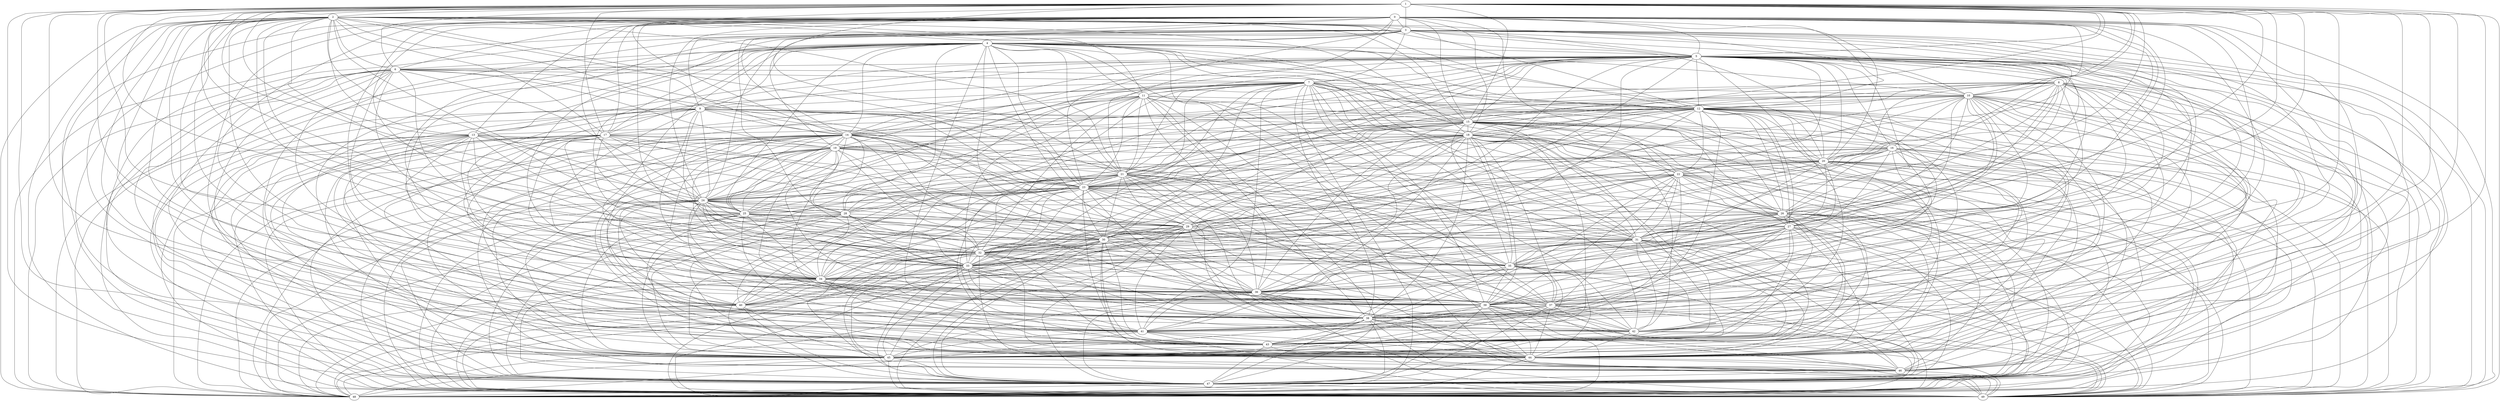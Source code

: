 graph {
  15 -- 21;
  7 -- 17;
  7 -- 26;
  18 -- 26;
  18 -- 35;
  29 -- 32;
  18 -- 44;
  0 -- 5;
  29 -- 41;
  0 -- 14;
  6 -- 48;
  11 -- 14;
  21 -- 46;
  11 -- 23;
  10 -- 27;
  10 -- 36;
  33 -- 38;
  2 -- 32;
  25 -- 34;
  10 -- 45;
  33 -- 47;
  44 -- 47;
  2 -- 41;
  25 -- 43;
  3 -- 24;
  14 -- 24;
  22 -- 37;
  3 -- 33;
  14 -- 33;
  15 -- 16;
  7 -- 12;
  47 -- 48;
  17 -- 44;
  7 -- 21;
  7 -- 30;
  9 -- 49;
  18 -- 30;
  6 -- 34;
  0 -- 9;
  6 -- 43;
  40 -- 45;
  10 -- 22;
  25 -- 29;
  33 -- 42;
  2 -- 36;
  10 -- 49;
  25 -- 47;
  22 -- 23;
  3 -- 19;
  14 -- 19;
  22 -- 32;
  14 -- 28;
  5 -- 46;
  17 -- 48;
  9 -- 44;
  6 -- 29;
  29 -- 31;
  29 -- 40;
  21 -- 36;
  6 -- 47;
  29 -- 49;
  40 -- 49;
  21 -- 45;
  2 -- 13;
  10 -- 35;
  33 -- 37;
  2 -- 31;
  25 -- 33;
  10 -- 44;
  2 -- 40;
  3 -- 5;
  2 -- 49;
  13 -- 46;
  3 -- 23;
  14 -- 23;
  36 -- 38;
  17 -- 34;
  28 -- 34;
  7 -- 11;
  36 -- 47;
  5 -- 41;
  17 -- 43;
  6 -- 24;
  6 -- 33;
  21 -- 31;
  40 -- 44;
  21 -- 40;
  21 -- 49;
  10 -- 12;
  39 -- 48;
  2 -- 17;
  2 -- 26;
  32 -- 36;
  24 -- 32;
  32 -- 45;
  43 -- 45;
  24 -- 41;
  35 -- 41;
  16 -- 37;
  17 -- 29;
  28 -- 29;
  36 -- 42;
  5 -- 36;
  17 -- 38;
  9 -- 34;
  28 -- 47;
  6 -- 19;
  29 -- 30;
  21 -- 35;
  39 -- 43;
  2 -- 3;
  10 -- 16;
  2 -- 12;
  20 -- 48;
  31 -- 48;
  12 -- 44;
  2 -- 21;
  2 -- 30;
  4 -- 49;
  3 -- 4;
  32 -- 40;
  1 -- 34;
  13 -- 36;
  24 -- 36;
  16 -- 32;
  32 -- 49;
  13 -- 45;
  35 -- 45;
  43 -- 49;
  16 -- 41;
  17 -- 24;
  36 -- 37;
  5 -- 31;
  17 -- 33;
  28 -- 33;
  9 -- 29;
  5 -- 40;
  5 -- 49;
  9 -- 47;
  6 -- 23;
  42 -- 44;
  21 -- 30;
  20 -- 34;
  31 -- 34;
  39 -- 47;
  20 -- 43;
  31 -- 43;
  12 -- 39;
  23 -- 39;
  32 -- 35;
  24 -- 31;
  32 -- 44;
  43 -- 44;
  1 -- 38;
  24 -- 40;
  1 -- 47;
  13 -- 49;
  24 -- 49;
  16 -- 45;
  5 -- 8;
  35 -- 49;
  5 -- 17;
  17 -- 19;
  9 -- 15;
  5 -- 26;
  9 -- 24;
  5 -- 35;
  9 -- 33;
  5 -- 44;
  27 -- 41;
  30 -- 46;
  42 -- 48;
  20 -- 29;
  39 -- 42;
  23 -- 25;
  12 -- 34;
  23 -- 34;
  2 -- 11;
  4 -- 30;
  20 -- 47;
  31 -- 47;
  4 -- 39;
  1 -- 15;
  4 -- 48;
  1 -- 24;
  24 -- 26;
  13 -- 35;
  24 -- 35;
  16 -- 31;
  1 -- 42;
  13 -- 44;
  35 -- 44;
  16 -- 49;
  5 -- 12;
  38 -- 46;
  5 -- 21;
  17 -- 23;
  5 -- 30;
  5 -- 39;
  27 -- 36;
  8 -- 32;
  19 -- 32;
  8 -- 41;
  19 -- 41;
  42 -- 43;
  0 -- 37;
  11 -- 37;
  20 -- 24;
  12 -- 20;
  20 -- 33;
  31 -- 33;
  39 -- 46;
  12 -- 29;
  23 -- 29;
  20 -- 42;
  4 -- 25;
  31 -- 42;
  23 -- 38;
  12 -- 47;
  1 -- 10;
  23 -- 47;
  24 -- 30;
  16 -- 26;
  1 -- 37;
  5 -- 7;
  38 -- 41;
  5 -- 16;
  9 -- 14;
  15 -- 48;
  5 -- 25;
  26 -- 48;
  27 -- 31;
  8 -- 36;
  30 -- 36;
  27 -- 49;
  0 -- 32;
  11 -- 32;
  8 -- 45;
  19 -- 45;
  30 -- 45;
  0 -- 41;
  12 -- 15;
  4 -- 11;
  12 -- 24;
  23 -- 24;
  4 -- 20;
  12 -- 33;
  12 -- 42;
  1 -- 5;
  23 -- 42;
  4 -- 38;
  34 -- 39;
  1 -- 14;
  4 -- 47;
  34 -- 48;
  45 -- 48;
  24 -- 25;
  37 -- 44;
  16 -- 21;
  1 -- 32;
  16 -- 30;
  15 -- 34;
  26 -- 34;
  5 -- 11;
  46 -- 49;
  15 -- 43;
  26 -- 43;
  38 -- 45;
  7 -- 39;
  18 -- 39;
  7 -- 48;
  18 -- 48;
  0 -- 18;
  8 -- 31;
  19 -- 31;
  27 -- 44;
  0 -- 27;
  11 -- 36;
  8 -- 49;
  19 -- 49;
  30 -- 49;
  0 -- 45;
  11 -- 45;
  41 -- 46;
  20 -- 23;
  4 -- 6;
  4 -- 15;
  23 -- 28;
  12 -- 37;
  23 -- 37;
  22 -- 41;
  34 -- 43;
  1 -- 18;
  3 -- 46;
  14 -- 46;
  37 -- 48;
  15 -- 29;
  26 -- 29;
  5 -- 6;
  7 -- 25;
  18 -- 25;
  15 -- 47;
  26 -- 47;
  38 -- 49;
  18 -- 43;
  27 -- 30;
  0 -- 13;
  8 -- 26;
  19 -- 26;
  27 -- 39;
  0 -- 22;
  30 -- 35;
  0 -- 31;
  8 -- 44;
  19 -- 44;
  30 -- 44;
  0 -- 40;
  11 -- 49;
  12 -- 14;
  4 -- 10;
  44 -- 46;
  4 -- 28;
  22 -- 36;
  34 -- 38;
  1 -- 13;
  34 -- 47;
  45 -- 47;
  37 -- 43;
  15 -- 24;
  7 -- 20;
  18 -- 20;
  15 -- 33;
  26 -- 33;
  18 -- 29;
  15 -- 42;
  26 -- 42;
  7 -- 38;
  18 -- 38;
  7 -- 47;
  8 -- 12;
  8 -- 21;
  19 -- 21;
  0 -- 17;
  8 -- 30;
  19 -- 30;
  0 -- 26;
  41 -- 45;
  4 -- 5;
  33 -- 41;
  4 -- 14;
  10 -- 48;
  22 -- 31;
  3 -- 36;
  14 -- 36;
  22 -- 49;
  37 -- 38;
  3 -- 45;
  14 -- 45;
  37 -- 47;
  15 -- 19;
  7 -- 15;
  18 -- 33;
  26 -- 46;
  7 -- 42;
  0 -- 3;
  29 -- 39;
  11 -- 12;
  0 -- 12;
  19 -- 25;
  21 -- 44;
  29 -- 48;
  0 -- 21;
  11 -- 21;
  40 -- 48;
  10 -- 34;
  41 -- 49;
  4 -- 9;
  10 -- 43;
  33 -- 45;
  2 -- 39;
  2 -- 48;
  22 -- 26;
  34 -- 37;
  3 -- 31;
  14 -- 31;
  22 -- 44;
  14 -- 40;
  37 -- 42;
  3 -- 49;
  14 -- 49;
  7 -- 10;
  15 -- 23;
  18 -- 19;
  7 -- 28;
  18 -- 28;
  7 -- 37;
  18 -- 37;
  21 -- 39;
  21 -- 48;
  10 -- 29;
  41 -- 44;
  2 -- 25;
  25 -- 27;
  33 -- 40;
  25 -- 36;
  10 -- 47;
  33 -- 49;
  44 -- 49;
  2 -- 43;
  25 -- 45;
  22 -- 30;
  22 -- 39;
  3 -- 35;
  14 -- 35;
  3 -- 44;
  14 -- 44;
  36 -- 41;
  15 -- 18;
  7 -- 14;
  17 -- 46;
  7 -- 23;
  18 -- 23;
  21 -- 25;
  6 -- 36;
  29 -- 38;
  21 -- 34;
  6 -- 45;
  29 -- 47;
  40 -- 47;
  21 -- 43;
  10 -- 24;
  2 -- 20;
  10 -- 33;
  10 -- 42;
  2 -- 38;
  2 -- 47;
  3 -- 12;
  32 -- 48;
  22 -- 25;
  14 -- 30;
  28 -- 32;
  7 -- 9;
  36 -- 45;
  9 -- 37;
  5 -- 48;
  21 -- 29;
  21 -- 38;
  6 -- 49;
  2 -- 6;
  10 -- 19;
  2 -- 15;
  25 -- 35;
  32 -- 34;
  2 -- 42;
  3 -- 7;
  32 -- 43;
  24 -- 39;
  35 -- 39;
  14 -- 16;
  13 -- 48;
  24 -- 48;
  14 -- 25;
  16 -- 44;
  36 -- 40;
  9 -- 23;
  17 -- 36;
  28 -- 36;
  36 -- 49;
  9 -- 32;
  47 -- 49;
  5 -- 43;
  17 -- 45;
  28 -- 45;
  21 -- 24;
  6 -- 35;
  29 -- 37;
  21 -- 33;
  6 -- 44;
  2 -- 10;
  20 -- 46;
  10 -- 23;
  31 -- 46;
  2 -- 28;
  2 -- 37;
  32 -- 38;
  13 -- 34;
  32 -- 47;
  43 -- 47;
  1 -- 41;
  13 -- 43;
  24 -- 43;
  16 -- 39;
  5 -- 20;
  9 -- 18;
  5 -- 29;
  36 -- 44;
  5 -- 38;
  9 -- 36;
  5 -- 47;
  6 -- 12;
  17 -- 49;
  9 -- 45;
  28 -- 49;
  21 -- 28;
  39 -- 45;
  2 -- 5;
  10 -- 18;
  2 -- 14;
  12 -- 46;
  2 -- 23;
  4 -- 42;
  32 -- 33;
  1 -- 27;
  13 -- 29;
  32 -- 42;
  24 -- 38;
  35 -- 38;
  1 -- 45;
  13 -- 47;
  24 -- 47;
  35 -- 47;
  5 -- 15;
  36 -- 39;
  9 -- 22;
  5 -- 33;
  17 -- 35;
  28 -- 44;
  6 -- 7;
  27 -- 48;
  21 -- 23;
  0 -- 49;
  20 -- 27;
  20 -- 36;
  31 -- 36;
  39 -- 49;
  12 -- 32;
  23 -- 32;
  2 -- 9;
  20 -- 45;
  31 -- 45;
  12 -- 41;
  23 -- 41;
  2 -- 18;
  4 -- 37;
  1 -- 22;
  13 -- 24;
  16 -- 20;
  1 -- 31;
  13 -- 33;
  24 -- 33;
  32 -- 46;
  1 -- 40;
  16 -- 38;
  1 -- 49;
  16 -- 47;
  5 -- 10;
  38 -- 44;
  5 -- 19;
  5 -- 28;
  5 -- 37;
  27 -- 43;
  8 -- 39;
  19 -- 39;
  30 -- 48;
  11 -- 44;
  20 -- 22;
  12 -- 18;
  39 -- 44;
  12 -- 27;
  23 -- 27;
  4 -- 23;
  12 -- 36;
  20 -- 49;
  4 -- 32;
  31 -- 49;
  12 -- 45;
  23 -- 45;
  4 -- 41;
  1 -- 17;
  13 -- 19;
  1 -- 26;
  24 -- 28;
  24 -- 37;
  35 -- 37;
  1 -- 44;
  5 -- 14;
  15 -- 46;
  38 -- 48;
  5 -- 23;
  9 -- 21;
  5 -- 32;
  27 -- 38;
  19 -- 34;
  30 -- 34;
  27 -- 47;
  0 -- 30;
  30 -- 43;
  0 -- 39;
  11 -- 48;
  12 -- 13;
  12 -- 22;
  20 -- 35;
  4 -- 18;
  31 -- 35;
  23 -- 31;
  20 -- 44;
  31 -- 44;
  23 -- 40;
  1 -- 3;
  45 -- 46;
  1 -- 21;
  13 -- 23;
  1 -- 30;
  1 -- 39;
  5 -- 9;
  46 -- 47;
  38 -- 43;
  18 -- 46;
  8 -- 20;
  19 -- 20;
  27 -- 33;
  0 -- 25;
  8 -- 38;
  19 -- 38;
  0 -- 34;
  8 -- 47;
  19 -- 47;
  30 -- 47;
  42 -- 49;
  12 -- 17;
  4 -- 13;
  12 -- 26;
  23 -- 26;
  12 -- 35;
  4 -- 31;
  23 -- 44;
  4 -- 40;
  34 -- 41;
  22 -- 48;
  1 -- 25;
  37 -- 46;
  16 -- 23;
  15 -- 27;
  26 -- 27;
  15 -- 36;
  26 -- 36;
  5 -- 13;
  7 -- 32;
  18 -- 32;
  15 -- 45;
  26 -- 45;
  38 -- 47;
  7 -- 41;
  18 -- 41;
  8 -- 15;
  19 -- 24;
  27 -- 37;
  0 -- 20;
  30 -- 33;
  30 -- 42;
  0 -- 38;
  11 -- 38;
  0 -- 47;
  11 -- 47;
  41 -- 48;
  12 -- 21;
  4 -- 17;
  23 -- 30;
  25 -- 49;
  4 -- 26;
  1 -- 2;
  34 -- 36;
  22 -- 43;
  1 -- 20;
  14 -- 39;
  3 -- 48;
  14 -- 48;
  15 -- 22;
  7 -- 18;
  38 -- 42;
  18 -- 36;
  15 -- 49;
  26 -- 49;
  18 -- 45;
  8 -- 10;
  0 -- 6;
  27 -- 32;
  0 -- 15;
  11 -- 15;
  0 -- 24;
  11 -- 24;
  8 -- 37;
  19 -- 37;
  11 -- 33;
  0 -- 42;
  41 -- 43;
  33 -- 39;
  12 -- 16;
  4 -- 12;
  10 -- 46;
  33 -- 48;
  25 -- 44;
  44 -- 48;
  4 -- 21;
  1 -- 6;
  22 -- 38;
  34 -- 40;
  3 -- 34;
  14 -- 34;
  22 -- 47;
  34 -- 49;
  45 -- 49;
  3 -- 43;
  14 -- 43;
  37 -- 45;
  7 -- 13;
  15 -- 35;
  26 -- 35;
  7 -- 31;
  18 -- 31;
  15 -- 44;
  26 -- 44;
  7 -- 40;
  18 -- 40;
  7 -- 49;
  8 -- 14;
  18 -- 49;
  0 -- 10;
  8 -- 23;
  30 -- 32;
  0 -- 28;
  33 -- 34;
  25 -- 48;
  22 -- 33;
  3 -- 29;
  14 -- 29;
  3 -- 38;
  14 -- 38;
  37 -- 49;
}
